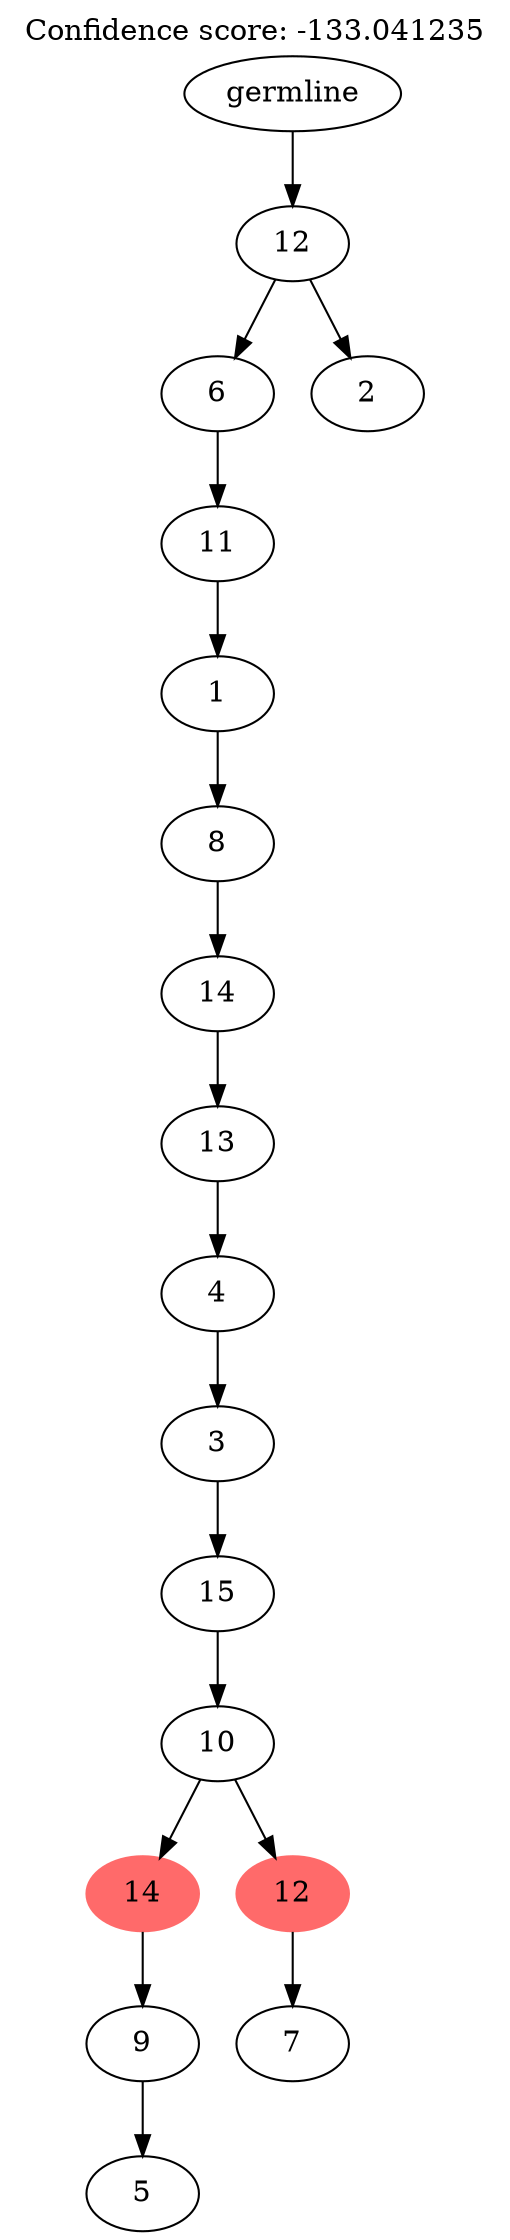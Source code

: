 digraph g {
	"15" -> "16";
	"16" [label="5"];
	"14" -> "15";
	"15" [label="9"];
	"12" -> "13";
	"13" [label="7"];
	"11" -> "12";
	"12" [color=indianred1, style=filled, label="12"];
	"11" -> "14";
	"14" [color=indianred1, style=filled, label="14"];
	"10" -> "11";
	"11" [label="10"];
	"9" -> "10";
	"10" [label="15"];
	"8" -> "9";
	"9" [label="3"];
	"7" -> "8";
	"8" [label="4"];
	"6" -> "7";
	"7" [label="13"];
	"5" -> "6";
	"6" [label="14"];
	"4" -> "5";
	"5" [label="8"];
	"3" -> "4";
	"4" [label="1"];
	"2" -> "3";
	"3" [label="11"];
	"1" -> "2";
	"2" [label="6"];
	"1" -> "17";
	"17" [label="2"];
	"0" -> "1";
	"1" [label="12"];
	"0" [label="germline"];
	labelloc="t";
	label="Confidence score: -133.041235";
}

